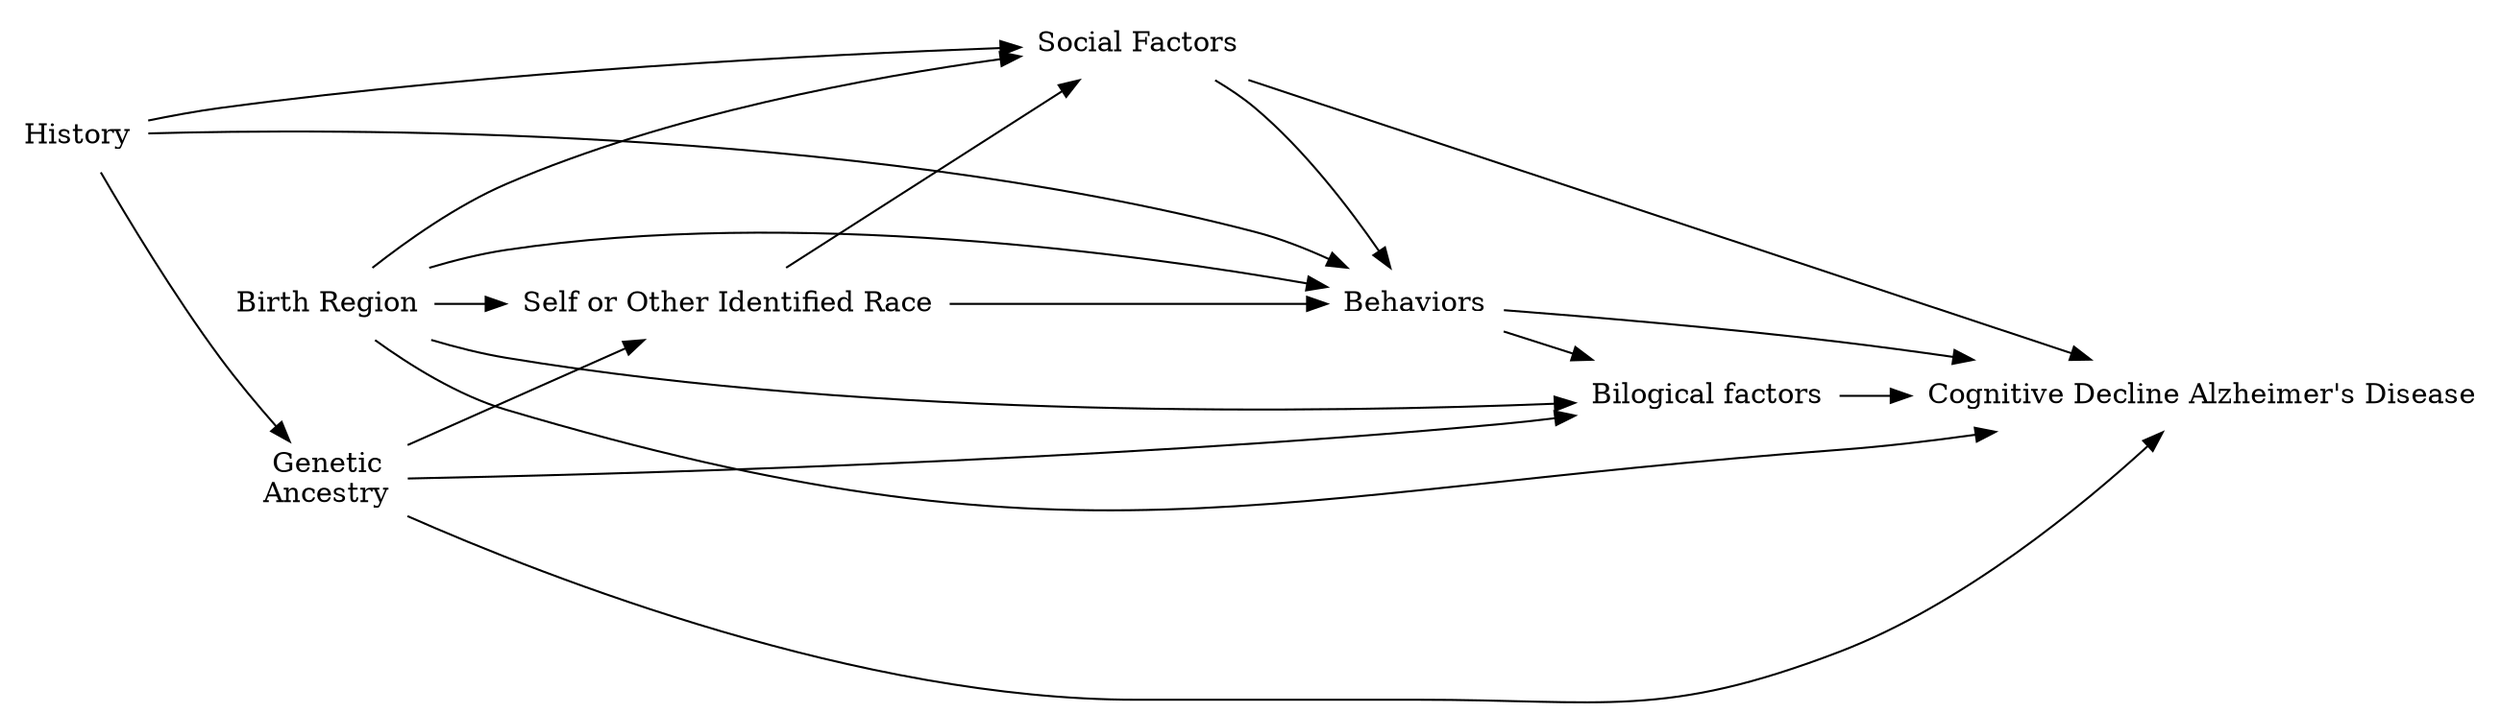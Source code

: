 digraph{
    node [shape=plaintext]
    rankdir=LR;

    node[group=main];
    a[label="History"];
    b[label="Genetic\nAncestry"];
    c[label="Self or Other Identified Race"];
    d[label="Social Factors"];
    e[label="Behaviors"];
    f[label="Bilogical factors"];
    g[label="Cognitive Decline Alzheimer's Disease"];
    node[group=""];
    h[label="Birth Region"];

    a->b;
    b->c;
    c->d;
    d->e;
    e->f;
    f->g;

    a->d;
    a->e;
    
    b->f;
    b->g;

    c->e;

    d->g;
    
    e->g;


    h->c;
    h->d;
    h->e;
    h->f;
    h->g;
}
